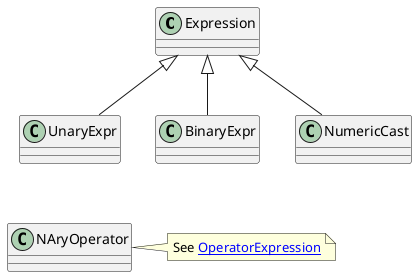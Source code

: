 @startuml 
' Arithmetic
    Expression <|-- UnaryExpr
    Expression <|-- BinaryExpr
    Expression <|-- NumericCast
    UnaryExpr -[hidden]d- NAryOperator
    note right: See [[api/language/expressions/instance.html#ansys.scadeone.core.swan.OperatorExpression OperatorExpression]]
@enduml
